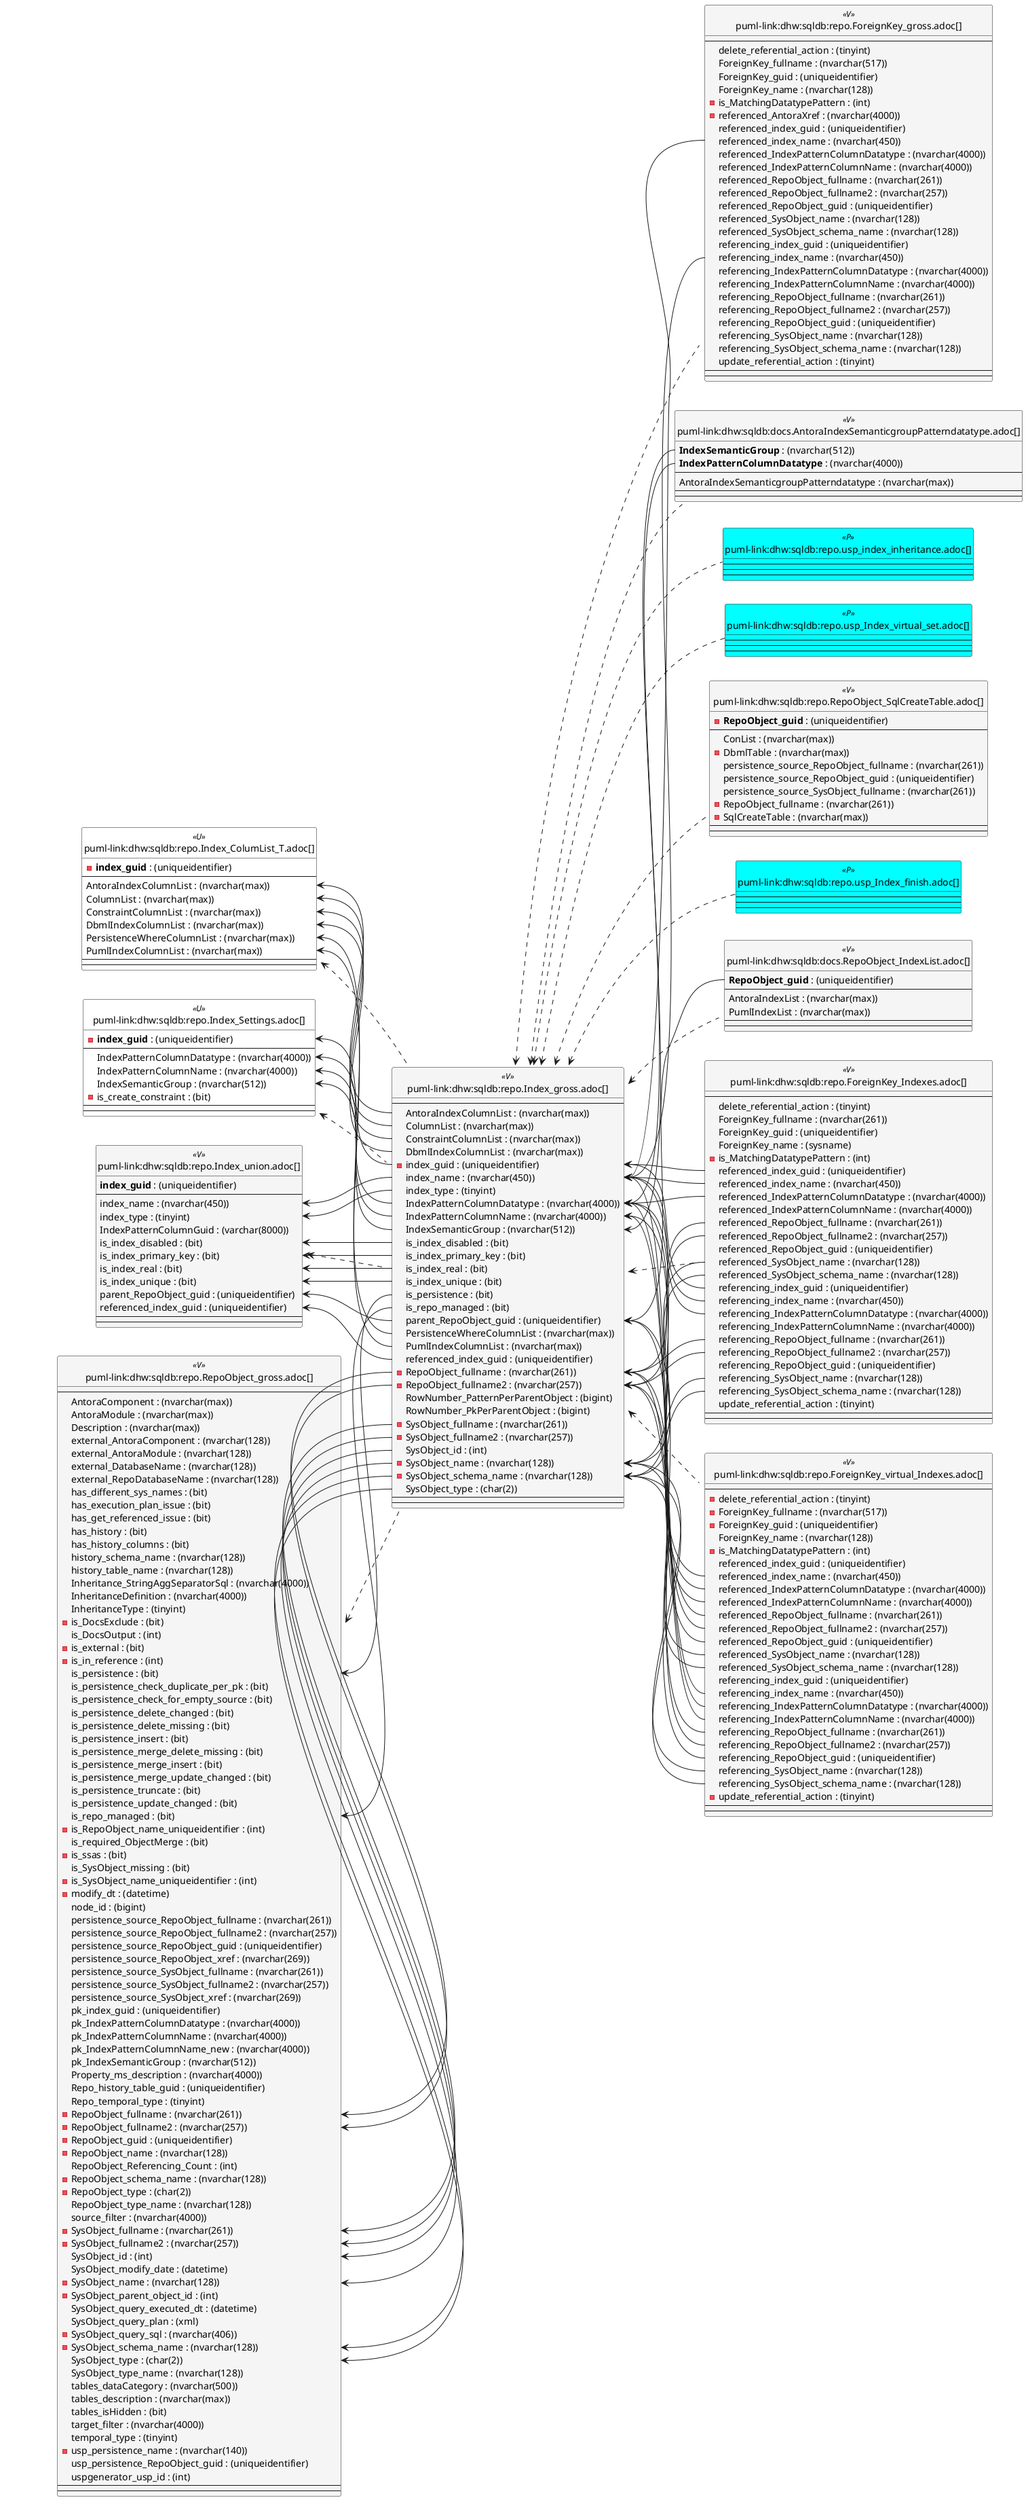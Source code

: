 @startuml
left to right direction
'top to bottom direction
hide circle
'avoide "." issues:
set namespaceSeparator none


skinparam class {
  BackgroundColor White
  BackgroundColor<<FN>> Yellow
  BackgroundColor<<FS>> Yellow
  BackgroundColor<<FT>> LightGray
  BackgroundColor<<IF>> Yellow
  BackgroundColor<<IS>> Yellow
  BackgroundColor<<P>> Aqua
  BackgroundColor<<PC>> Aqua
  BackgroundColor<<SN>> Yellow
  BackgroundColor<<SO>> SlateBlue
  BackgroundColor<<TF>> LightGray
  BackgroundColor<<TR>> Tomato
  BackgroundColor<<U>> White
  BackgroundColor<<V>> WhiteSmoke
  BackgroundColor<<X>> Aqua
  BackgroundColor<<external>> AliceBlue
}


entity "puml-link:dhw:sqldb:docs.AntoraIndexSemanticgroupPatterndatatype.adoc[]" as docs.AntoraIndexSemanticgroupPatterndatatype << V >> {
  **IndexSemanticGroup** : (nvarchar(512))
  **IndexPatternColumnDatatype** : (nvarchar(4000))
  --
  AntoraIndexSemanticgroupPatterndatatype : (nvarchar(max))
  --
  --
}

entity "puml-link:dhw:sqldb:docs.RepoObject_IndexList.adoc[]" as docs.RepoObject_IndexList << V >> {
  **RepoObject_guid** : (uniqueidentifier)
  --
  AntoraIndexList : (nvarchar(max))
  PumlIndexList : (nvarchar(max))
  --
  --
}

entity "puml-link:dhw:sqldb:repo.ForeignKey_gross.adoc[]" as repo.ForeignKey_gross << V >> {
  --
  delete_referential_action : (tinyint)
  ForeignKey_fullname : (nvarchar(517))
  ForeignKey_guid : (uniqueidentifier)
  ForeignKey_name : (nvarchar(128))
  - is_MatchingDatatypePattern : (int)
  - referenced_AntoraXref : (nvarchar(4000))
  referenced_index_guid : (uniqueidentifier)
  referenced_index_name : (nvarchar(450))
  referenced_IndexPatternColumnDatatype : (nvarchar(4000))
  referenced_IndexPatternColumnName : (nvarchar(4000))
  referenced_RepoObject_fullname : (nvarchar(261))
  referenced_RepoObject_fullname2 : (nvarchar(257))
  referenced_RepoObject_guid : (uniqueidentifier)
  referenced_SysObject_name : (nvarchar(128))
  referenced_SysObject_schema_name : (nvarchar(128))
  referencing_index_guid : (uniqueidentifier)
  referencing_index_name : (nvarchar(450))
  referencing_IndexPatternColumnDatatype : (nvarchar(4000))
  referencing_IndexPatternColumnName : (nvarchar(4000))
  referencing_RepoObject_fullname : (nvarchar(261))
  referencing_RepoObject_fullname2 : (nvarchar(257))
  referencing_RepoObject_guid : (uniqueidentifier)
  referencing_SysObject_name : (nvarchar(128))
  referencing_SysObject_schema_name : (nvarchar(128))
  update_referential_action : (tinyint)
  --
  --
}

entity "puml-link:dhw:sqldb:repo.ForeignKey_Indexes.adoc[]" as repo.ForeignKey_Indexes << V >> {
  --
  delete_referential_action : (tinyint)
  ForeignKey_fullname : (nvarchar(261))
  ForeignKey_guid : (uniqueidentifier)
  ForeignKey_name : (sysname)
  - is_MatchingDatatypePattern : (int)
  referenced_index_guid : (uniqueidentifier)
  referenced_index_name : (nvarchar(450))
  referenced_IndexPatternColumnDatatype : (nvarchar(4000))
  referenced_IndexPatternColumnName : (nvarchar(4000))
  referenced_RepoObject_fullname : (nvarchar(261))
  referenced_RepoObject_fullname2 : (nvarchar(257))
  referenced_RepoObject_guid : (uniqueidentifier)
  referenced_SysObject_name : (nvarchar(128))
  referenced_SysObject_schema_name : (nvarchar(128))
  referencing_index_guid : (uniqueidentifier)
  referencing_index_name : (nvarchar(450))
  referencing_IndexPatternColumnDatatype : (nvarchar(4000))
  referencing_IndexPatternColumnName : (nvarchar(4000))
  referencing_RepoObject_fullname : (nvarchar(261))
  referencing_RepoObject_fullname2 : (nvarchar(257))
  referencing_RepoObject_guid : (uniqueidentifier)
  referencing_SysObject_name : (nvarchar(128))
  referencing_SysObject_schema_name : (nvarchar(128))
  update_referential_action : (tinyint)
  --
  --
}

entity "puml-link:dhw:sqldb:repo.ForeignKey_virtual_Indexes.adoc[]" as repo.ForeignKey_virtual_Indexes << V >> {
  --
  - delete_referential_action : (tinyint)
  - ForeignKey_fullname : (nvarchar(517))
  - ForeignKey_guid : (uniqueidentifier)
  ForeignKey_name : (nvarchar(128))
  - is_MatchingDatatypePattern : (int)
  referenced_index_guid : (uniqueidentifier)
  referenced_index_name : (nvarchar(450))
  referenced_IndexPatternColumnDatatype : (nvarchar(4000))
  referenced_IndexPatternColumnName : (nvarchar(4000))
  referenced_RepoObject_fullname : (nvarchar(261))
  referenced_RepoObject_fullname2 : (nvarchar(257))
  referenced_RepoObject_guid : (uniqueidentifier)
  referenced_SysObject_name : (nvarchar(128))
  referenced_SysObject_schema_name : (nvarchar(128))
  referencing_index_guid : (uniqueidentifier)
  referencing_index_name : (nvarchar(450))
  referencing_IndexPatternColumnDatatype : (nvarchar(4000))
  referencing_IndexPatternColumnName : (nvarchar(4000))
  referencing_RepoObject_fullname : (nvarchar(261))
  referencing_RepoObject_fullname2 : (nvarchar(257))
  referencing_RepoObject_guid : (uniqueidentifier)
  referencing_SysObject_name : (nvarchar(128))
  referencing_SysObject_schema_name : (nvarchar(128))
  - update_referential_action : (tinyint)
  --
  --
}

entity "puml-link:dhw:sqldb:repo.Index_ColumList_T.adoc[]" as repo.Index_ColumList_T << U >> {
  - **index_guid** : (uniqueidentifier)
  --
  AntoraIndexColumnList : (nvarchar(max))
  ColumnList : (nvarchar(max))
  ConstraintColumnList : (nvarchar(max))
  DbmlIndexColumnList : (nvarchar(max))
  PersistenceWhereColumnList : (nvarchar(max))
  PumlIndexColumnList : (nvarchar(max))
  --
  --
}

entity "puml-link:dhw:sqldb:repo.Index_gross.adoc[]" as repo.Index_gross << V >> {
  --
  AntoraIndexColumnList : (nvarchar(max))
  ColumnList : (nvarchar(max))
  ConstraintColumnList : (nvarchar(max))
  DbmlIndexColumnList : (nvarchar(max))
  - index_guid : (uniqueidentifier)
  index_name : (nvarchar(450))
  index_type : (tinyint)
  IndexPatternColumnDatatype : (nvarchar(4000))
  IndexPatternColumnName : (nvarchar(4000))
  IndexSemanticGroup : (nvarchar(512))
  is_index_disabled : (bit)
  is_index_primary_key : (bit)
  is_index_real : (bit)
  is_index_unique : (bit)
  is_persistence : (bit)
  is_repo_managed : (bit)
  parent_RepoObject_guid : (uniqueidentifier)
  PersistenceWhereColumnList : (nvarchar(max))
  PumlIndexColumnList : (nvarchar(max))
  referenced_index_guid : (uniqueidentifier)
  - RepoObject_fullname : (nvarchar(261))
  - RepoObject_fullname2 : (nvarchar(257))
  RowNumber_PatternPerParentObject : (bigint)
  RowNumber_PkPerParentObject : (bigint)
  - SysObject_fullname : (nvarchar(261))
  - SysObject_fullname2 : (nvarchar(257))
  SysObject_id : (int)
  - SysObject_name : (nvarchar(128))
  - SysObject_schema_name : (nvarchar(128))
  SysObject_type : (char(2))
  --
  --
}

entity "puml-link:dhw:sqldb:repo.Index_Settings.adoc[]" as repo.Index_Settings << U >> {
  - **index_guid** : (uniqueidentifier)
  --
  IndexPatternColumnDatatype : (nvarchar(4000))
  IndexPatternColumnName : (nvarchar(4000))
  IndexSemanticGroup : (nvarchar(512))
  - is_create_constraint : (bit)
  --
  --
}

entity "puml-link:dhw:sqldb:repo.Index_union.adoc[]" as repo.Index_union << V >> {
  **index_guid** : (uniqueidentifier)
  --
  index_name : (nvarchar(450))
  index_type : (tinyint)
  IndexPatternColumnGuid : (varchar(8000))
  is_index_disabled : (bit)
  is_index_primary_key : (bit)
  is_index_real : (bit)
  is_index_unique : (bit)
  parent_RepoObject_guid : (uniqueidentifier)
  referenced_index_guid : (uniqueidentifier)
  --
  --
}

entity "puml-link:dhw:sqldb:repo.RepoObject_gross.adoc[]" as repo.RepoObject_gross << V >> {
  --
  AntoraComponent : (nvarchar(max))
  AntoraModule : (nvarchar(max))
  Description : (nvarchar(max))
  external_AntoraComponent : (nvarchar(128))
  external_AntoraModule : (nvarchar(128))
  external_DatabaseName : (nvarchar(128))
  external_RepoDatabaseName : (nvarchar(128))
  has_different_sys_names : (bit)
  has_execution_plan_issue : (bit)
  has_get_referenced_issue : (bit)
  has_history : (bit)
  has_history_columns : (bit)
  history_schema_name : (nvarchar(128))
  history_table_name : (nvarchar(128))
  Inheritance_StringAggSeparatorSql : (nvarchar(4000))
  InheritanceDefinition : (nvarchar(4000))
  InheritanceType : (tinyint)
  - is_DocsExclude : (bit)
  is_DocsOutput : (int)
  - is_external : (bit)
  - is_in_reference : (int)
  is_persistence : (bit)
  is_persistence_check_duplicate_per_pk : (bit)
  is_persistence_check_for_empty_source : (bit)
  is_persistence_delete_changed : (bit)
  is_persistence_delete_missing : (bit)
  is_persistence_insert : (bit)
  is_persistence_merge_delete_missing : (bit)
  is_persistence_merge_insert : (bit)
  is_persistence_merge_update_changed : (bit)
  is_persistence_truncate : (bit)
  is_persistence_update_changed : (bit)
  is_repo_managed : (bit)
  - is_RepoObject_name_uniqueidentifier : (int)
  is_required_ObjectMerge : (bit)
  - is_ssas : (bit)
  is_SysObject_missing : (bit)
  - is_SysObject_name_uniqueidentifier : (int)
  - modify_dt : (datetime)
  node_id : (bigint)
  persistence_source_RepoObject_fullname : (nvarchar(261))
  persistence_source_RepoObject_fullname2 : (nvarchar(257))
  persistence_source_RepoObject_guid : (uniqueidentifier)
  persistence_source_RepoObject_xref : (nvarchar(269))
  persistence_source_SysObject_fullname : (nvarchar(261))
  persistence_source_SysObject_fullname2 : (nvarchar(257))
  persistence_source_SysObject_xref : (nvarchar(269))
  pk_index_guid : (uniqueidentifier)
  pk_IndexPatternColumnDatatype : (nvarchar(4000))
  pk_IndexPatternColumnName : (nvarchar(4000))
  pk_IndexPatternColumnName_new : (nvarchar(4000))
  pk_IndexSemanticGroup : (nvarchar(512))
  Property_ms_description : (nvarchar(4000))
  Repo_history_table_guid : (uniqueidentifier)
  Repo_temporal_type : (tinyint)
  - RepoObject_fullname : (nvarchar(261))
  - RepoObject_fullname2 : (nvarchar(257))
  - RepoObject_guid : (uniqueidentifier)
  - RepoObject_name : (nvarchar(128))
  RepoObject_Referencing_Count : (int)
  - RepoObject_schema_name : (nvarchar(128))
  - RepoObject_type : (char(2))
  RepoObject_type_name : (nvarchar(128))
  source_filter : (nvarchar(4000))
  - SysObject_fullname : (nvarchar(261))
  - SysObject_fullname2 : (nvarchar(257))
  SysObject_id : (int)
  SysObject_modify_date : (datetime)
  - SysObject_name : (nvarchar(128))
  - SysObject_parent_object_id : (int)
  SysObject_query_executed_dt : (datetime)
  SysObject_query_plan : (xml)
  - SysObject_query_sql : (nvarchar(406))
  - SysObject_schema_name : (nvarchar(128))
  SysObject_type : (char(2))
  SysObject_type_name : (nvarchar(128))
  tables_dataCategory : (nvarchar(500))
  tables_description : (nvarchar(max))
  tables_isHidden : (bit)
  target_filter : (nvarchar(4000))
  temporal_type : (tinyint)
  - usp_persistence_name : (nvarchar(140))
  usp_persistence_RepoObject_guid : (uniqueidentifier)
  uspgenerator_usp_id : (int)
  --
  --
}

entity "puml-link:dhw:sqldb:repo.RepoObject_SqlCreateTable.adoc[]" as repo.RepoObject_SqlCreateTable << V >> {
  - **RepoObject_guid** : (uniqueidentifier)
  --
  ConList : (nvarchar(max))
  - DbmlTable : (nvarchar(max))
  persistence_source_RepoObject_fullname : (nvarchar(261))
  persistence_source_RepoObject_guid : (uniqueidentifier)
  persistence_source_SysObject_fullname : (nvarchar(261))
  - RepoObject_fullname : (nvarchar(261))
  - SqlCreateTable : (nvarchar(max))
  --
  --
}

entity "puml-link:dhw:sqldb:repo.usp_Index_finish.adoc[]" as repo.usp_Index_finish << P >> {
  --
  --
  --
}

entity "puml-link:dhw:sqldb:repo.usp_index_inheritance.adoc[]" as repo.usp_index_inheritance << P >> {
  --
  --
  --
}

entity "puml-link:dhw:sqldb:repo.usp_Index_virtual_set.adoc[]" as repo.usp_Index_virtual_set << P >> {
  --
  --
  --
}

repo.Index_ColumList_T <.. repo.Index_gross
repo.Index_gross <.. repo.usp_Index_virtual_set
repo.Index_gross <.. repo.RepoObject_SqlCreateTable
repo.Index_gross <.. repo.usp_index_inheritance
repo.Index_gross <.. repo.ForeignKey_Indexes
repo.Index_gross <.. repo.ForeignKey_virtual_Indexes
repo.Index_gross <.. repo.usp_Index_finish
repo.Index_gross <.. docs.RepoObject_IndexList
repo.Index_gross <.. docs.AntoraIndexSemanticgroupPatterndatatype
repo.Index_gross <.. repo.ForeignKey_gross
repo.Index_Settings <.. repo.Index_gross
repo.Index_union <.. repo.Index_gross
repo.RepoObject_gross <.. repo.Index_gross
"repo.Index_ColumList_T::AntoraIndexColumnList" <-- "repo.Index_gross::AntoraIndexColumnList"
"repo.Index_ColumList_T::ColumnList" <-- "repo.Index_gross::ColumnList"
"repo.Index_ColumList_T::ConstraintColumnList" <-- "repo.Index_gross::ConstraintColumnList"
"repo.Index_ColumList_T::DbmlIndexColumnList" <-- "repo.Index_gross::DbmlIndexColumnList"
"repo.Index_ColumList_T::PersistenceWhereColumnList" <-- "repo.Index_gross::PersistenceWhereColumnList"
"repo.Index_ColumList_T::PumlIndexColumnList" <-- "repo.Index_gross::PumlIndexColumnList"
"repo.Index_gross::index_guid" <-- "repo.ForeignKey_Indexes::referenced_index_guid"
"repo.Index_gross::index_guid" <-- "repo.ForeignKey_Indexes::referencing_index_guid"
"repo.Index_gross::index_name" <-- "repo.ForeignKey_gross::referenced_index_name"
"repo.Index_gross::index_name" <-- "repo.ForeignKey_gross::referencing_index_name"
"repo.Index_gross::index_name" <-- "repo.ForeignKey_Indexes::referenced_index_name"
"repo.Index_gross::index_name" <-- "repo.ForeignKey_Indexes::referencing_index_name"
"repo.Index_gross::index_name" <-- "repo.ForeignKey_virtual_Indexes::referenced_index_name"
"repo.Index_gross::index_name" <-- "repo.ForeignKey_virtual_Indexes::referencing_index_name"
"repo.Index_gross::IndexPatternColumnDatatype" <-- "repo.ForeignKey_Indexes::referenced_IndexPatternColumnDatatype"
"repo.Index_gross::IndexPatternColumnDatatype" <-- "repo.ForeignKey_Indexes::referencing_IndexPatternColumnDatatype"
"repo.Index_gross::IndexPatternColumnDatatype" <-- "repo.ForeignKey_virtual_Indexes::referenced_IndexPatternColumnDatatype"
"repo.Index_gross::IndexPatternColumnDatatype" <-- "repo.ForeignKey_virtual_Indexes::referencing_IndexPatternColumnDatatype"
"repo.Index_gross::IndexPatternColumnDatatype" <-- "docs.AntoraIndexSemanticgroupPatterndatatype::IndexPatternColumnDatatype"
"repo.Index_gross::IndexPatternColumnName" <-- "repo.ForeignKey_virtual_Indexes::referenced_IndexPatternColumnName"
"repo.Index_gross::IndexPatternColumnName" <-- "repo.ForeignKey_virtual_Indexes::referencing_IndexPatternColumnName"
"repo.Index_gross::IndexSemanticGroup" <-- "docs.AntoraIndexSemanticgroupPatterndatatype::IndexSemanticGroup"
"repo.Index_gross::parent_RepoObject_guid" <-- "repo.ForeignKey_virtual_Indexes::referenced_RepoObject_guid"
"repo.Index_gross::parent_RepoObject_guid" <-- "repo.ForeignKey_virtual_Indexes::referencing_RepoObject_guid"
"repo.Index_gross::parent_RepoObject_guid" <-- "docs.RepoObject_IndexList::RepoObject_guid"
"repo.Index_gross::RepoObject_fullname" <-- "repo.ForeignKey_Indexes::referenced_RepoObject_fullname"
"repo.Index_gross::RepoObject_fullname" <-- "repo.ForeignKey_Indexes::referencing_RepoObject_fullname"
"repo.Index_gross::RepoObject_fullname" <-- "repo.ForeignKey_virtual_Indexes::referenced_RepoObject_fullname"
"repo.Index_gross::RepoObject_fullname" <-- "repo.ForeignKey_virtual_Indexes::referencing_RepoObject_fullname"
"repo.Index_gross::RepoObject_fullname2" <-- "repo.ForeignKey_Indexes::referenced_RepoObject_fullname2"
"repo.Index_gross::RepoObject_fullname2" <-- "repo.ForeignKey_Indexes::referencing_RepoObject_fullname2"
"repo.Index_gross::RepoObject_fullname2" <-- "repo.ForeignKey_virtual_Indexes::referenced_RepoObject_fullname2"
"repo.Index_gross::RepoObject_fullname2" <-- "repo.ForeignKey_virtual_Indexes::referencing_RepoObject_fullname2"
"repo.Index_gross::SysObject_name" <-- "repo.ForeignKey_Indexes::referenced_SysObject_name"
"repo.Index_gross::SysObject_name" <-- "repo.ForeignKey_Indexes::referencing_SysObject_name"
"repo.Index_gross::SysObject_name" <-- "repo.ForeignKey_virtual_Indexes::referenced_SysObject_name"
"repo.Index_gross::SysObject_name" <-- "repo.ForeignKey_virtual_Indexes::referencing_SysObject_name"
"repo.Index_gross::SysObject_schema_name" <-- "repo.ForeignKey_Indexes::referenced_SysObject_schema_name"
"repo.Index_gross::SysObject_schema_name" <-- "repo.ForeignKey_Indexes::referencing_SysObject_schema_name"
"repo.Index_gross::SysObject_schema_name" <-- "repo.ForeignKey_virtual_Indexes::referenced_SysObject_schema_name"
"repo.Index_gross::SysObject_schema_name" <-- "repo.ForeignKey_virtual_Indexes::referencing_SysObject_schema_name"
"repo.Index_Settings::index_guid" <-- "repo.Index_gross::index_guid"
"repo.Index_Settings::IndexPatternColumnDatatype" <-- "repo.Index_gross::IndexPatternColumnDatatype"
"repo.Index_Settings::IndexPatternColumnName" <-- "repo.Index_gross::IndexPatternColumnName"
"repo.Index_Settings::IndexSemanticGroup" <-- "repo.Index_gross::IndexSemanticGroup"
"repo.Index_union::index_name" <-- "repo.Index_gross::index_name"
"repo.Index_union::index_type" <-- "repo.Index_gross::index_type"
"repo.Index_union::is_index_disabled" <-- "repo.Index_gross::is_index_disabled"
"repo.Index_union::is_index_primary_key" <-- "repo.Index_gross::is_index_primary_key"
"repo.Index_union::is_index_real" <-- "repo.Index_gross::is_index_real"
"repo.Index_union::is_index_unique" <-- "repo.Index_gross::is_index_unique"
"repo.Index_union::parent_RepoObject_guid" <-- "repo.Index_gross::parent_RepoObject_guid"
"repo.Index_union::referenced_index_guid" <-- "repo.Index_gross::referenced_index_guid"
"repo.RepoObject_gross::is_persistence" <-- "repo.Index_gross::is_persistence"
"repo.RepoObject_gross::is_repo_managed" <-- "repo.Index_gross::is_repo_managed"
"repo.RepoObject_gross::RepoObject_fullname" <-- "repo.Index_gross::RepoObject_fullname"
"repo.RepoObject_gross::RepoObject_fullname2" <-- "repo.Index_gross::RepoObject_fullname2"
"repo.RepoObject_gross::SysObject_fullname" <-- "repo.Index_gross::SysObject_fullname"
"repo.RepoObject_gross::SysObject_fullname2" <-- "repo.Index_gross::SysObject_fullname2"
"repo.RepoObject_gross::SysObject_id" <-- "repo.Index_gross::SysObject_id"
"repo.RepoObject_gross::SysObject_name" <-- "repo.Index_gross::SysObject_name"
"repo.RepoObject_gross::SysObject_schema_name" <-- "repo.Index_gross::SysObject_schema_name"
"repo.RepoObject_gross::SysObject_type" <-- "repo.Index_gross::SysObject_type"
@enduml

